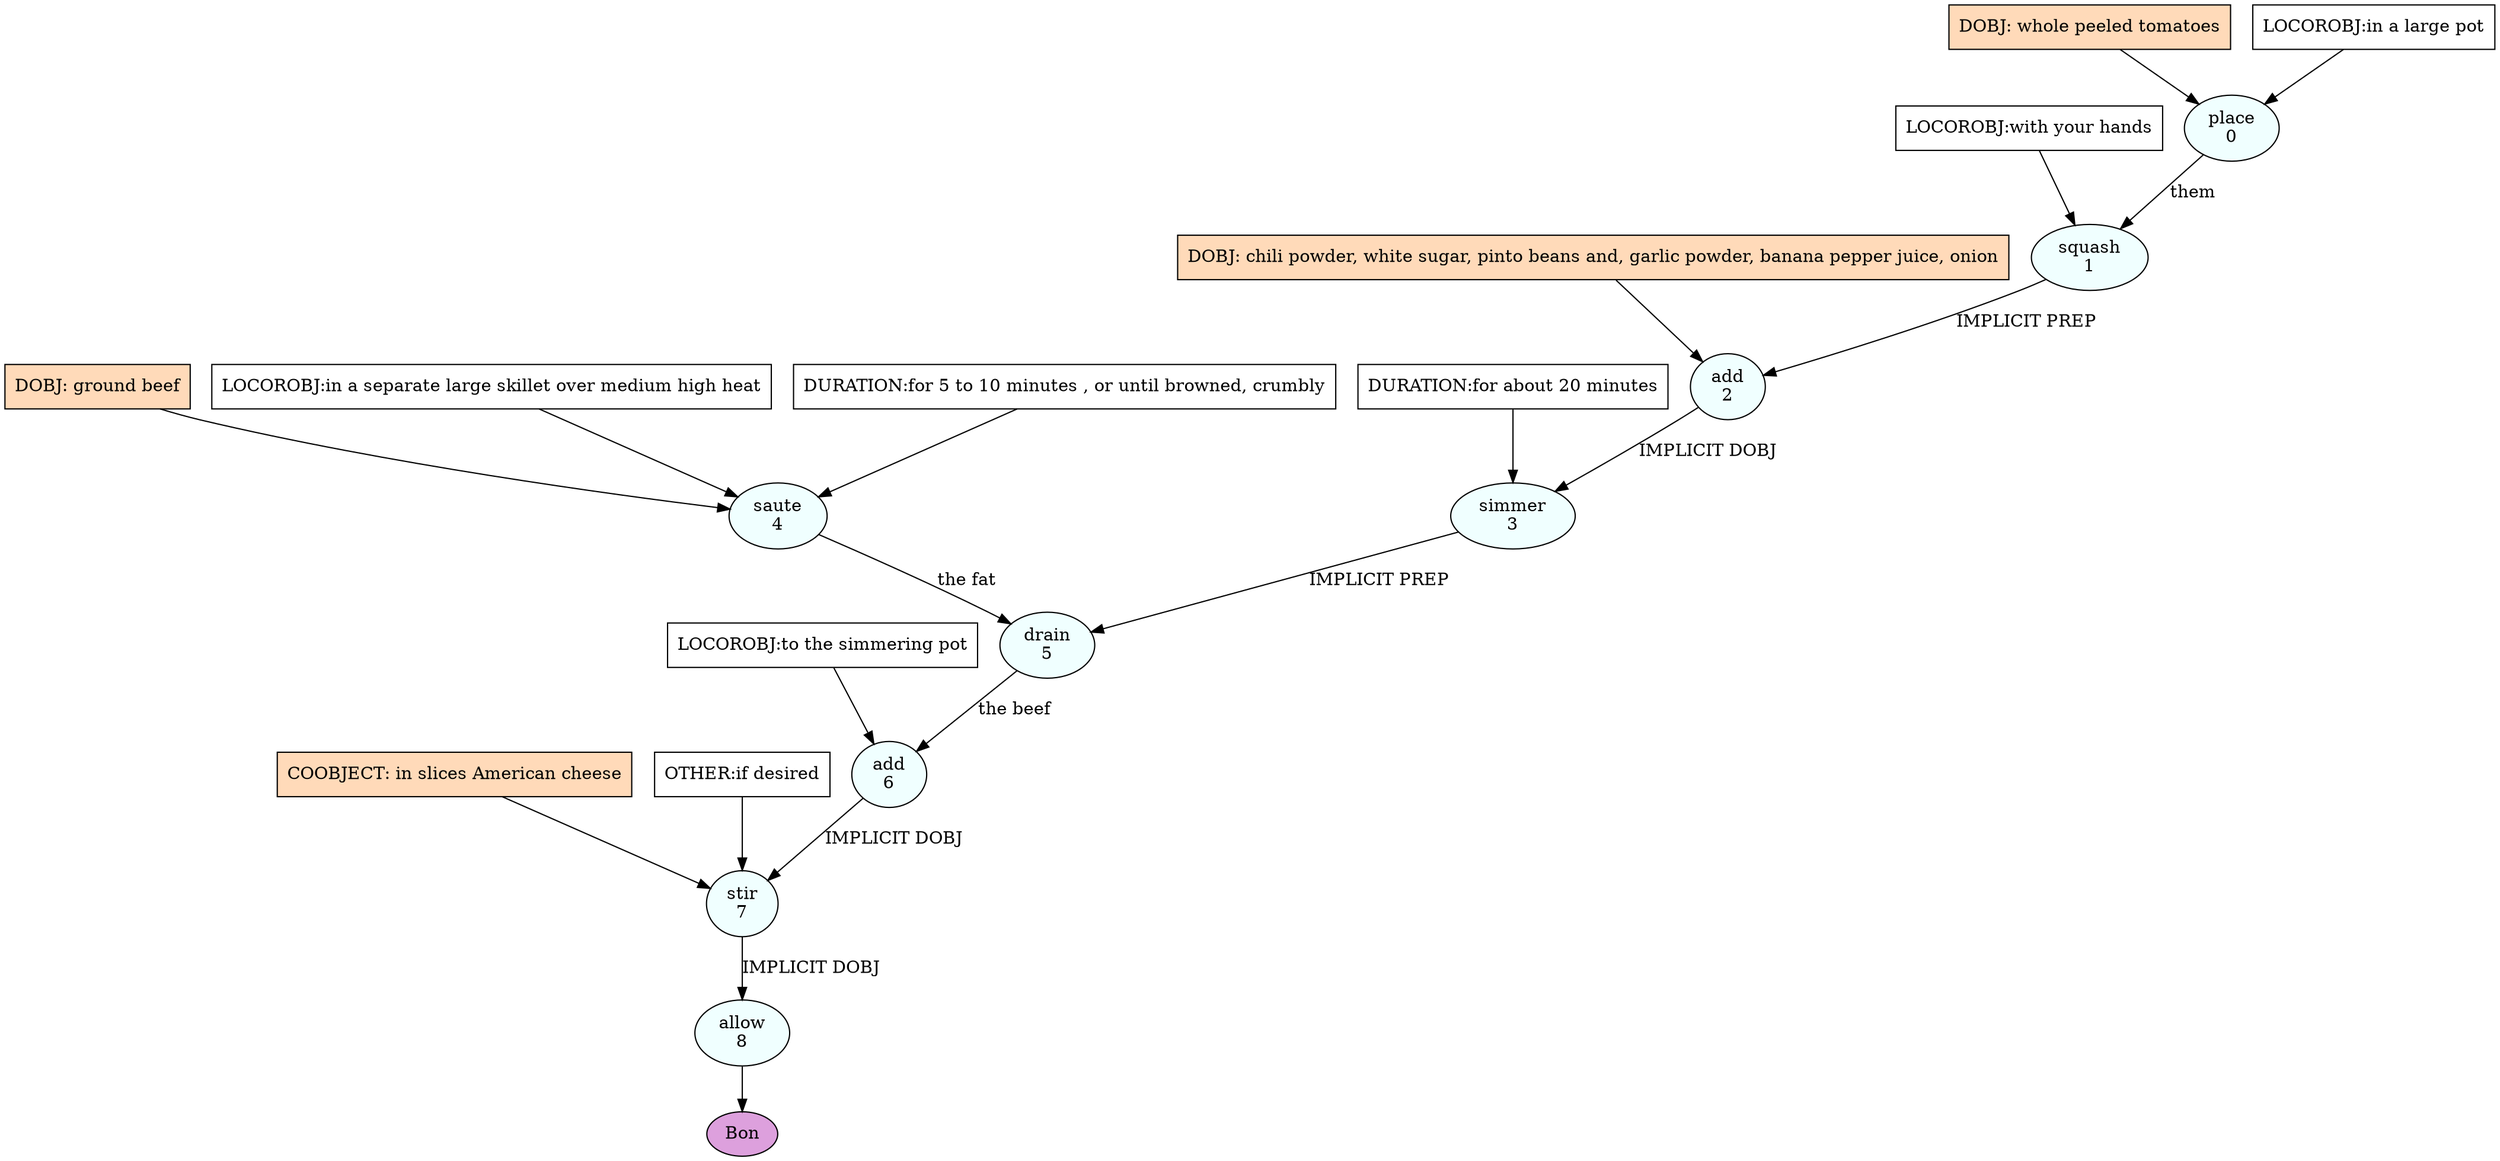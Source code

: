 digraph recipe {
E0[label="place
0", shape=oval, style=filled, fillcolor=azure]
E1[label="squash
1", shape=oval, style=filled, fillcolor=azure]
E2[label="add
2", shape=oval, style=filled, fillcolor=azure]
E3[label="simmer
3", shape=oval, style=filled, fillcolor=azure]
E4[label="saute
4", shape=oval, style=filled, fillcolor=azure]
E5[label="drain
5", shape=oval, style=filled, fillcolor=azure]
E6[label="add
6", shape=oval, style=filled, fillcolor=azure]
E7[label="stir
7", shape=oval, style=filled, fillcolor=azure]
E8[label="allow
8", shape=oval, style=filled, fillcolor=azure]
D0[label="DOBJ: whole peeled tomatoes", shape=box, style=filled, fillcolor=peachpuff]
D0 -> E0
P0_0[label="LOCOROBJ:in a large pot", shape=box, style=filled, fillcolor=white]
P0_0 -> E0
D4[label="DOBJ: ground beef", shape=box, style=filled, fillcolor=peachpuff]
D4 -> E4
P4_0[label="LOCOROBJ:in a separate large skillet over medium high heat", shape=box, style=filled, fillcolor=white]
P4_0 -> E4
P4_1[label="DURATION:for 5 to 10 minutes , or until browned, crumbly", shape=box, style=filled, fillcolor=white]
P4_1 -> E4
E0 -> E1 [label="them"]
P1_0_0[label="LOCOROBJ:with your hands", shape=box, style=filled, fillcolor=white]
P1_0_0 -> E1
D2_ing[label="DOBJ: chili powder, white sugar, pinto beans and, garlic powder, banana pepper juice, onion", shape=box, style=filled, fillcolor=peachpuff]
D2_ing -> E2
E1 -> E2 [label="IMPLICIT PREP"]
E2 -> E3 [label="IMPLICIT DOBJ"]
P3_0_0[label="DURATION:for about 20 minutes", shape=box, style=filled, fillcolor=white]
P3_0_0 -> E3
E4 -> E5 [label="the fat"]
E3 -> E5 [label="IMPLICIT PREP"]
E5 -> E6 [label="the beef"]
P6_0_0[label="LOCOROBJ:to the simmering pot", shape=box, style=filled, fillcolor=white]
P6_0_0 -> E6
E6 -> E7 [label="IMPLICIT DOBJ"]
P7_0_ing[label="COOBJECT: in slices American cheese", shape=box, style=filled, fillcolor=peachpuff]
P7_0_ing -> E7
P7_1_0[label="OTHER:if desired", shape=box, style=filled, fillcolor=white]
P7_1_0 -> E7
E7 -> E8 [label="IMPLICIT DOBJ"]
EOR[label="Bon", shape=oval, style=filled, fillcolor=plum]
E8 -> EOR
}
